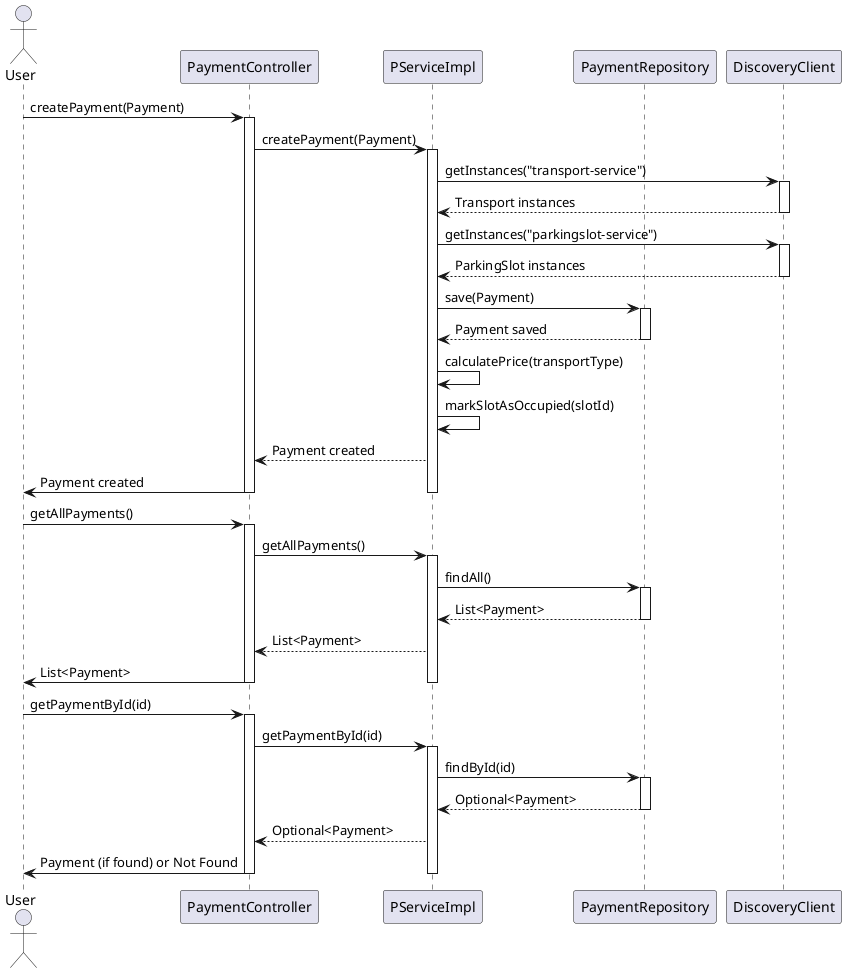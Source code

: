 @startuml

actor User
participant PaymentController
participant PServiceImpl
participant PaymentRepository
participant DiscoveryClient

User -> PaymentController: createPayment(Payment)
activate PaymentController
PaymentController -> PServiceImpl: createPayment(Payment)
activate PServiceImpl

PServiceImpl -> DiscoveryClient: getInstances("transport-service")
activate DiscoveryClient
DiscoveryClient --> PServiceImpl: Transport instances
deactivate DiscoveryClient

PServiceImpl -> DiscoveryClient: getInstances("parkingslot-service")
activate DiscoveryClient
DiscoveryClient --> PServiceImpl: ParkingSlot instances
deactivate DiscoveryClient

PServiceImpl -> PaymentRepository: save(Payment)
activate PaymentRepository
PaymentRepository --> PServiceImpl: Payment saved
deactivate PaymentRepository

PServiceImpl -> PServiceImpl: calculatePrice(transportType)
PServiceImpl -> PServiceImpl: markSlotAsOccupied(slotId)

PServiceImpl --> PaymentController: Payment created
PaymentController -> User: Payment created
deactivate PServiceImpl
deactivate PaymentController

User -> PaymentController: getAllPayments()
activate PaymentController
PaymentController -> PServiceImpl: getAllPayments()
activate PServiceImpl
PServiceImpl -> PaymentRepository: findAll()
activate PaymentRepository
PaymentRepository --> PServiceImpl: List<Payment>
deactivate PaymentRepository
PServiceImpl --> PaymentController: List<Payment>
PaymentController -> User: List<Payment>
deactivate PServiceImpl
deactivate PaymentController

User -> PaymentController: getPaymentById(id)
activate PaymentController
PaymentController -> PServiceImpl: getPaymentById(id)
activate PServiceImpl
PServiceImpl -> PaymentRepository: findById(id)
activate PaymentRepository
PaymentRepository --> PServiceImpl: Optional<Payment>
deactivate PaymentRepository
PServiceImpl --> PaymentController: Optional<Payment>
PaymentController -> User: Payment (if found) or Not Found
deactivate PServiceImpl
deactivate PaymentController

@enduml
